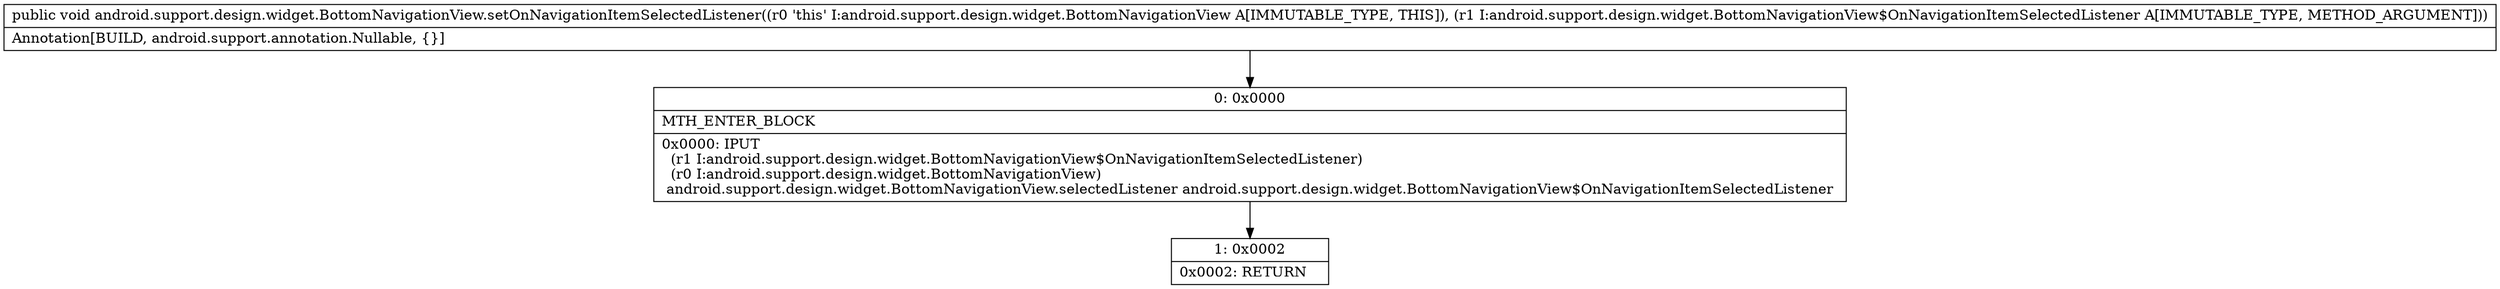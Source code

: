 digraph "CFG forandroid.support.design.widget.BottomNavigationView.setOnNavigationItemSelectedListener(Landroid\/support\/design\/widget\/BottomNavigationView$OnNavigationItemSelectedListener;)V" {
Node_0 [shape=record,label="{0\:\ 0x0000|MTH_ENTER_BLOCK\l|0x0000: IPUT  \l  (r1 I:android.support.design.widget.BottomNavigationView$OnNavigationItemSelectedListener)\l  (r0 I:android.support.design.widget.BottomNavigationView)\l android.support.design.widget.BottomNavigationView.selectedListener android.support.design.widget.BottomNavigationView$OnNavigationItemSelectedListener \l}"];
Node_1 [shape=record,label="{1\:\ 0x0002|0x0002: RETURN   \l}"];
MethodNode[shape=record,label="{public void android.support.design.widget.BottomNavigationView.setOnNavigationItemSelectedListener((r0 'this' I:android.support.design.widget.BottomNavigationView A[IMMUTABLE_TYPE, THIS]), (r1 I:android.support.design.widget.BottomNavigationView$OnNavigationItemSelectedListener A[IMMUTABLE_TYPE, METHOD_ARGUMENT]))  | Annotation[BUILD, android.support.annotation.Nullable, \{\}]\l}"];
MethodNode -> Node_0;
Node_0 -> Node_1;
}

